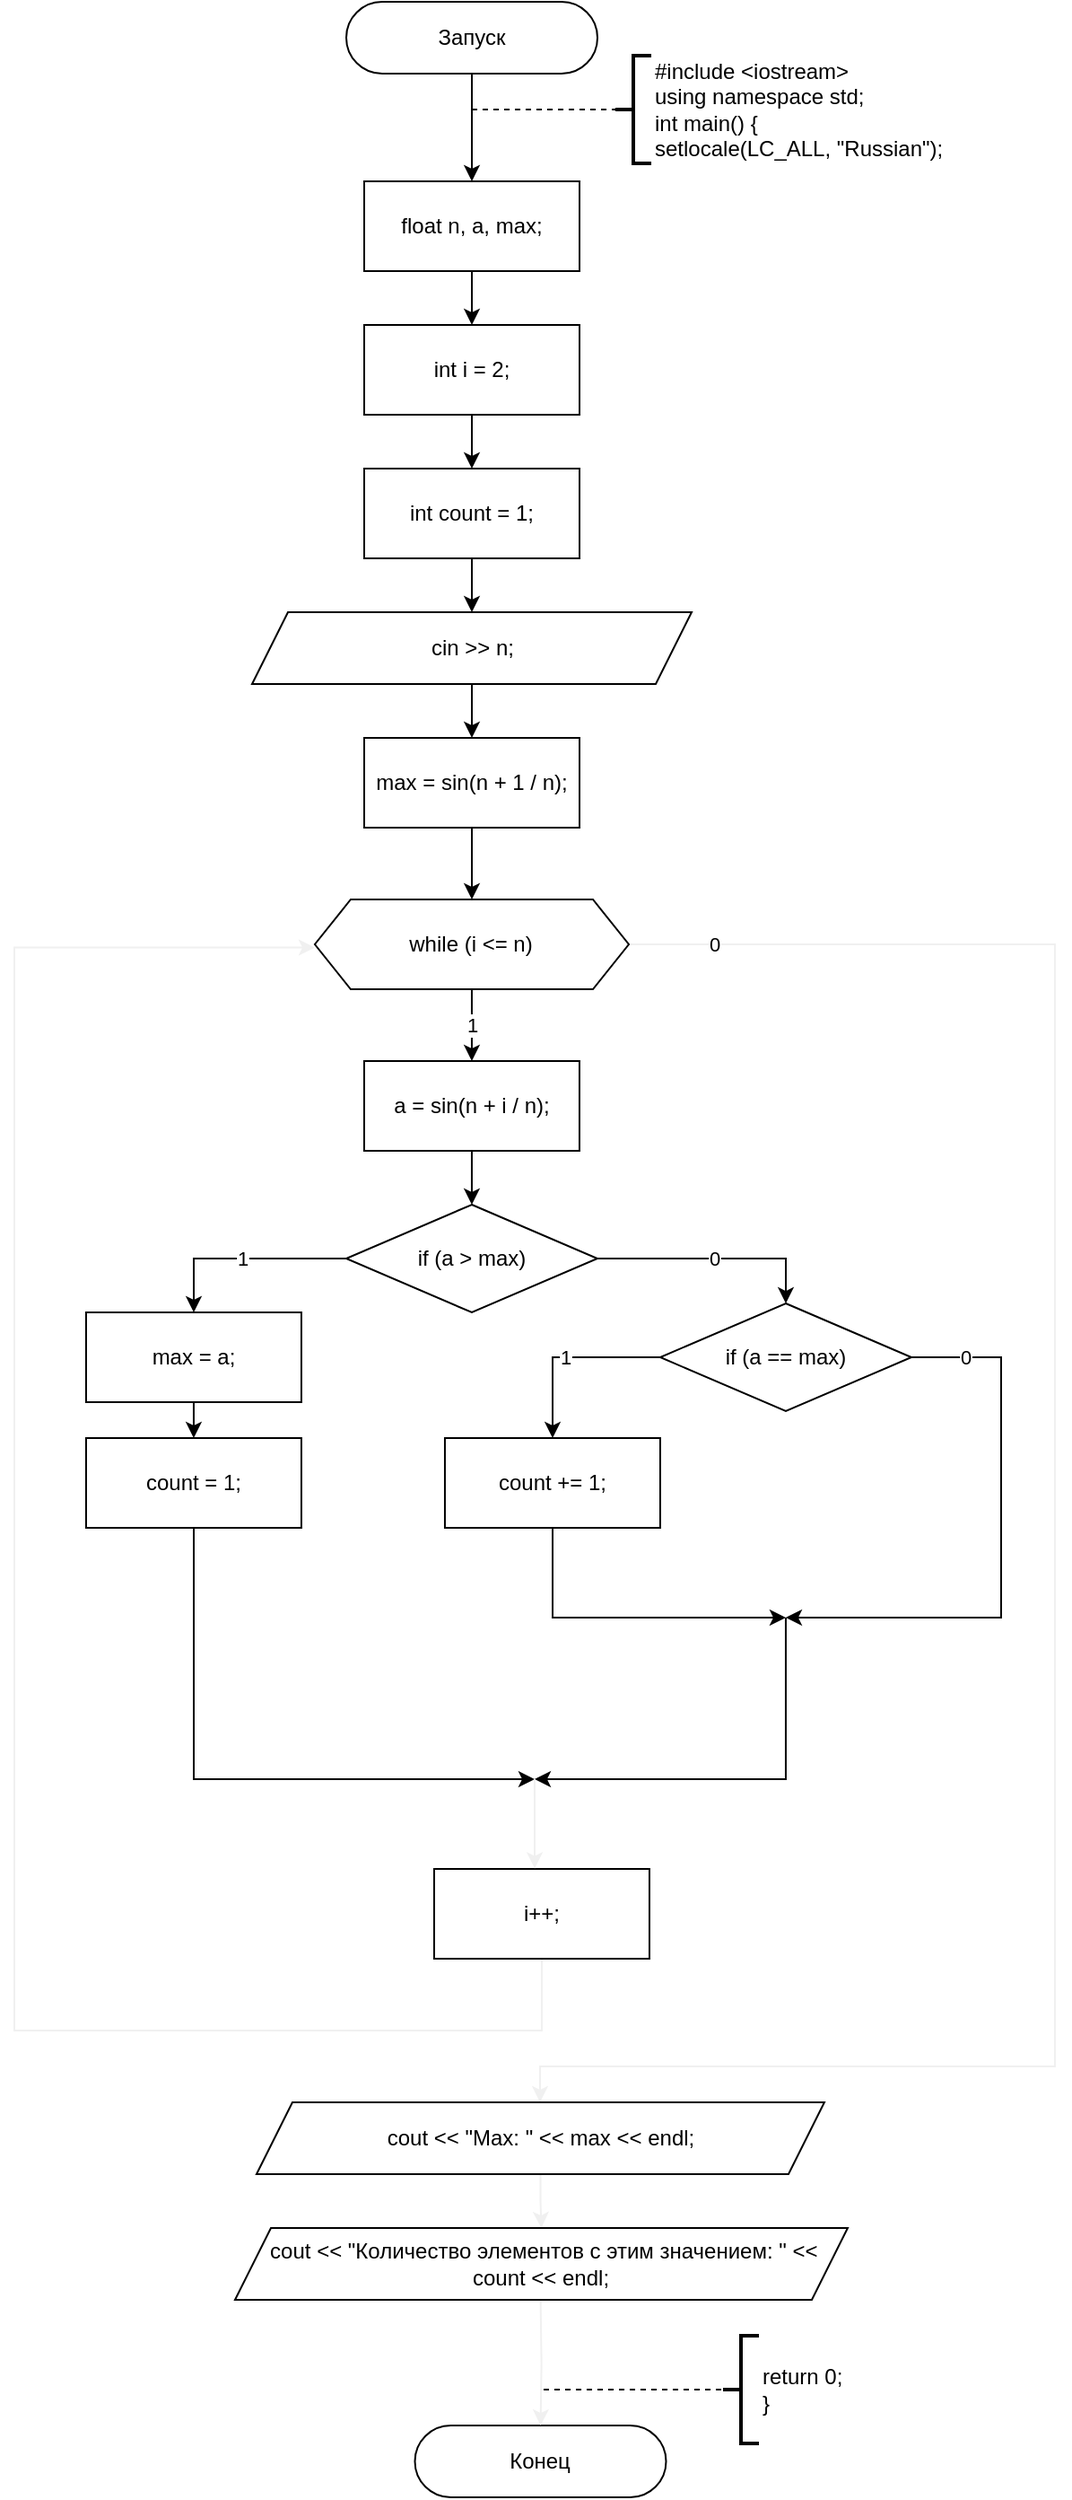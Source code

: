 <mxfile version="13.9.9" type="device"><diagram id="KNsNQqPwIKPVdPzaPozb" name="Страница 1"><mxGraphModel dx="852" dy="494" grid="1" gridSize="10" guides="1" tooltips="1" connect="0" arrows="1" fold="1" page="1" pageScale="1" pageWidth="827" pageHeight="1169" math="0" shadow="0"><root><mxCell id="0"/><mxCell id="1" parent="0"/><mxCell id="2" style="edgeStyle=orthogonalEdgeStyle;rounded=0;orthogonalLoop=1;jettySize=auto;html=1;" parent="1" source="3" target="4" edge="1"><mxGeometry relative="1" as="geometry"/></mxCell><mxCell id="3" value="Запуск" style="rounded=1;whiteSpace=wrap;html=1;arcSize=50;" parent="1" vertex="1"><mxGeometry x="305" y="20" width="140" height="40" as="geometry"/></mxCell><mxCell id="195" style="edgeStyle=none;html=1;" parent="1" source="4" edge="1"><mxGeometry relative="1" as="geometry"><mxPoint x="375" y="200" as="targetPoint"/></mxGeometry></mxCell><mxCell id="4" value="float n, a, max;" style="rounded=0;whiteSpace=wrap;html=1;" parent="1" vertex="1"><mxGeometry x="315" y="120" width="120" height="50" as="geometry"/></mxCell><mxCell id="5" value="#include &amp;lt;iostream&amp;gt;&lt;br&gt;using namespace std;&lt;br&gt;int main() {&lt;br&gt;setlocale(LC_ALL, &quot;Russian&quot;);" style="strokeWidth=2;html=1;shape=mxgraph.flowchart.annotation_2;align=left;labelPosition=right;pointerEvents=1;" parent="1" vertex="1"><mxGeometry x="455" y="50" width="20" height="60" as="geometry"/></mxCell><mxCell id="6" value="" style="endArrow=none;dashed=1;html=1;entryX=0;entryY=0.5;entryDx=0;entryDy=0;entryPerimeter=0;" parent="1" target="5" edge="1"><mxGeometry width="50" height="50" relative="1" as="geometry"><mxPoint x="375" y="80" as="sourcePoint"/><mxPoint x="465" y="70" as="targetPoint"/></mxGeometry></mxCell><mxCell id="7" value="Конец" style="rounded=1;whiteSpace=wrap;html=1;arcSize=50;" parent="1" vertex="1"><mxGeometry x="343.25" y="1370" width="140" height="40" as="geometry"/></mxCell><mxCell id="10" value="return 0;&lt;br&gt;}" style="strokeWidth=2;html=1;shape=mxgraph.flowchart.annotation_2;align=left;labelPosition=right;pointerEvents=1;" parent="1" vertex="1"><mxGeometry x="515" y="1320" width="20" height="60" as="geometry"/></mxCell><mxCell id="11" value="" style="endArrow=none;dashed=1;html=1;entryX=0;entryY=0.5;entryDx=0;entryDy=0;entryPerimeter=0;" parent="1" edge="1"><mxGeometry width="50" height="50" relative="1" as="geometry"><mxPoint x="415" y="1350" as="sourcePoint"/><mxPoint x="515" y="1350" as="targetPoint"/></mxGeometry></mxCell><mxCell id="236" style="edgeStyle=none;html=1;" parent="1" source="234" edge="1"><mxGeometry relative="1" as="geometry"><mxPoint x="375" y="280" as="targetPoint"/></mxGeometry></mxCell><mxCell id="234" value="int i = 2;" style="rounded=0;whiteSpace=wrap;html=1;" parent="1" vertex="1"><mxGeometry x="315" y="200" width="120" height="50" as="geometry"/></mxCell><mxCell id="273" value="" style="edgeStyle=orthogonalEdgeStyle;rounded=0;html=1;" parent="1" source="247" target="272" edge="1"><mxGeometry relative="1" as="geometry"/></mxCell><mxCell id="247" value="cin &amp;gt;&amp;gt; n;" style="shape=parallelogram;perimeter=parallelogramPerimeter;whiteSpace=wrap;html=1;fixedSize=1;" parent="1" vertex="1"><mxGeometry x="252.5" y="360" width="245" height="40" as="geometry"/></mxCell><mxCell id="310" style="edgeStyle=none;html=1;" parent="1" source="252" target="247" edge="1"><mxGeometry relative="1" as="geometry"/></mxCell><mxCell id="252" value="int count = 1;" style="rounded=0;whiteSpace=wrap;html=1;" parent="1" vertex="1"><mxGeometry x="315" y="280" width="120" height="50" as="geometry"/></mxCell><mxCell id="277" value="1" style="edgeStyle=orthogonalEdgeStyle;rounded=0;html=1;" parent="1" source="253" target="276" edge="1"><mxGeometry relative="1" as="geometry"/></mxCell><mxCell id="304" value="0" style="edgeStyle=orthogonalEdgeStyle;rounded=0;html=1;strokeColor=#f0f0f0;" parent="1" source="253" target="301" edge="1"><mxGeometry x="-0.919" relative="1" as="geometry"><Array as="points"><mxPoint x="699.98" y="545"/><mxPoint x="699.98" y="1170"/><mxPoint x="412.98" y="1170"/></Array><mxPoint as="offset"/></mxGeometry></mxCell><mxCell id="253" value="while (i &amp;lt;= n)" style="shape=hexagon;perimeter=hexagonPerimeter2;whiteSpace=wrap;html=1;fixedSize=1;" parent="1" vertex="1"><mxGeometry x="287.48" y="520" width="175" height="50" as="geometry"/></mxCell><mxCell id="275" value="" style="edgeStyle=orthogonalEdgeStyle;rounded=0;html=1;" parent="1" source="272" target="253" edge="1"><mxGeometry relative="1" as="geometry"/></mxCell><mxCell id="272" value="max = sin(n + 1 / n);" style="rounded=0;whiteSpace=wrap;html=1;" parent="1" vertex="1"><mxGeometry x="315" y="430" width="120" height="50" as="geometry"/></mxCell><mxCell id="285" value="1" style="edgeStyle=orthogonalEdgeStyle;rounded=0;html=1;" parent="1" source="274" target="279" edge="1"><mxGeometry relative="1" as="geometry"><Array as="points"><mxPoint x="219.98" y="720"/></Array></mxGeometry></mxCell><mxCell id="289" value="0" style="edgeStyle=orthogonalEdgeStyle;html=1;rounded=0;" parent="1" source="274" target="286" edge="1"><mxGeometry relative="1" as="geometry"><Array as="points"><mxPoint x="549.98" y="720"/></Array></mxGeometry></mxCell><mxCell id="274" value="if (a &amp;gt; max)" style="rhombus;whiteSpace=wrap;html=1;" parent="1" vertex="1"><mxGeometry x="304.98" y="690" width="140" height="60" as="geometry"/></mxCell><mxCell id="278" value="" style="edgeStyle=orthogonalEdgeStyle;rounded=0;html=1;" parent="1" source="276" target="274" edge="1"><mxGeometry relative="1" as="geometry"/></mxCell><mxCell id="276" value="a = sin(n + i / n);" style="rounded=0;whiteSpace=wrap;html=1;" parent="1" vertex="1"><mxGeometry x="314.98" y="610" width="120" height="50" as="geometry"/></mxCell><mxCell id="283" style="edgeStyle=orthogonalEdgeStyle;rounded=0;html=1;" parent="1" source="279" target="280" edge="1"><mxGeometry relative="1" as="geometry"/></mxCell><mxCell id="279" value="max = a;" style="rounded=0;whiteSpace=wrap;html=1;" parent="1" vertex="1"><mxGeometry x="159.98" y="750" width="120" height="50" as="geometry"/></mxCell><mxCell id="280" value="count = 1;" style="rounded=0;whiteSpace=wrap;html=1;" parent="1" vertex="1"><mxGeometry x="159.98" y="820" width="120" height="50" as="geometry"/></mxCell><mxCell id="295" style="edgeStyle=orthogonalEdgeStyle;rounded=0;html=1;" parent="1" source="280" edge="1"><mxGeometry relative="1" as="geometry"><mxPoint x="409.98" y="1010" as="targetPoint"/><Array as="points"><mxPoint x="220" y="1010"/></Array><mxPoint x="220" y="940" as="sourcePoint"/></mxGeometry></mxCell><mxCell id="292" value="1" style="edgeStyle=orthogonalEdgeStyle;rounded=0;html=1;" parent="1" source="286" target="290" edge="1"><mxGeometry relative="1" as="geometry"><Array as="points"><mxPoint x="419.98" y="775"/></Array></mxGeometry></mxCell><mxCell id="293" value="0" style="edgeStyle=orthogonalEdgeStyle;rounded=0;html=1;" parent="1" source="286" edge="1"><mxGeometry x="-0.809" relative="1" as="geometry"><mxPoint x="549.98" y="920" as="targetPoint"/><Array as="points"><mxPoint x="669.98" y="775"/><mxPoint x="669.98" y="920"/></Array><mxPoint as="offset"/></mxGeometry></mxCell><mxCell id="286" value="if (a == max)" style="rhombus;whiteSpace=wrap;html=1;" parent="1" vertex="1"><mxGeometry x="479.98" y="745" width="140" height="60" as="geometry"/></mxCell><mxCell id="294" style="edgeStyle=orthogonalEdgeStyle;rounded=0;html=1;" parent="1" source="290" edge="1"><mxGeometry relative="1" as="geometry"><mxPoint x="549.98" y="920" as="targetPoint"/><Array as="points"><mxPoint x="419.98" y="920"/></Array></mxGeometry></mxCell><mxCell id="290" value="count += 1;" style="rounded=0;whiteSpace=wrap;html=1;" parent="1" vertex="1"><mxGeometry x="359.98" y="820" width="120" height="50" as="geometry"/></mxCell><mxCell id="296" value="" style="endArrow=classic;html=1;rounded=0;" parent="1" edge="1"><mxGeometry width="50" height="50" relative="1" as="geometry"><mxPoint x="549.98" y="920" as="sourcePoint"/><mxPoint x="409.98" y="1010" as="targetPoint"/><Array as="points"><mxPoint x="549.98" y="1010"/></Array></mxGeometry></mxCell><mxCell id="300" style="edgeStyle=orthogonalEdgeStyle;rounded=0;html=1;entryX=0;entryY=0.536;entryDx=0;entryDy=0;entryPerimeter=0;strokeColor=#f0f0f0;" parent="1" source="297" target="253" edge="1"><mxGeometry relative="1" as="geometry"><Array as="points"><mxPoint x="413.98" y="1150"/><mxPoint x="119.98" y="1150"/><mxPoint x="119.98" y="547"/></Array></mxGeometry></mxCell><mxCell id="297" value="i++;" style="rounded=0;whiteSpace=wrap;html=1;" parent="1" vertex="1"><mxGeometry x="353.98" y="1060" width="120" height="50" as="geometry"/></mxCell><mxCell id="299" value="" style="endArrow=classic;html=1;strokeColor=#f0f0f0;entryX=0.467;entryY=-0.006;entryDx=0;entryDy=0;entryPerimeter=0;" parent="1" target="297" edge="1"><mxGeometry width="50" height="50" relative="1" as="geometry"><mxPoint x="409.98" y="1010" as="sourcePoint"/><mxPoint x="419.98" y="980" as="targetPoint"/></mxGeometry></mxCell><mxCell id="305" style="edgeStyle=orthogonalEdgeStyle;rounded=0;html=1;strokeColor=#f0f0f0;" parent="1" source="301" target="303" edge="1"><mxGeometry relative="1" as="geometry"/></mxCell><mxCell id="301" value="cout &amp;lt;&amp;lt; &quot;Max: &quot; &amp;lt;&amp;lt; max &amp;lt;&amp;lt; endl;" style="shape=parallelogram;perimeter=parallelogramPerimeter;whiteSpace=wrap;html=1;fixedSize=1;" parent="1" vertex="1"><mxGeometry x="254.98" y="1190" width="316.5" height="40" as="geometry"/></mxCell><mxCell id="307" style="edgeStyle=orthogonalEdgeStyle;rounded=0;html=1;strokeColor=#f0f0f0;" parent="1" target="7" edge="1"><mxGeometry relative="1" as="geometry"><mxPoint x="413.3" y="1300" as="sourcePoint"/></mxGeometry></mxCell><mxCell id="303" value="&amp;nbsp;cout &amp;lt;&amp;lt; &quot;Количество элементов с этим значением: &quot; &amp;lt;&amp;lt; count &amp;lt;&amp;lt; endl;" style="shape=parallelogram;perimeter=parallelogramPerimeter;whiteSpace=wrap;html=1;fixedSize=1;" parent="1" vertex="1"><mxGeometry x="243" y="1260" width="341.48" height="40" as="geometry"/></mxCell></root></mxGraphModel></diagram></mxfile>